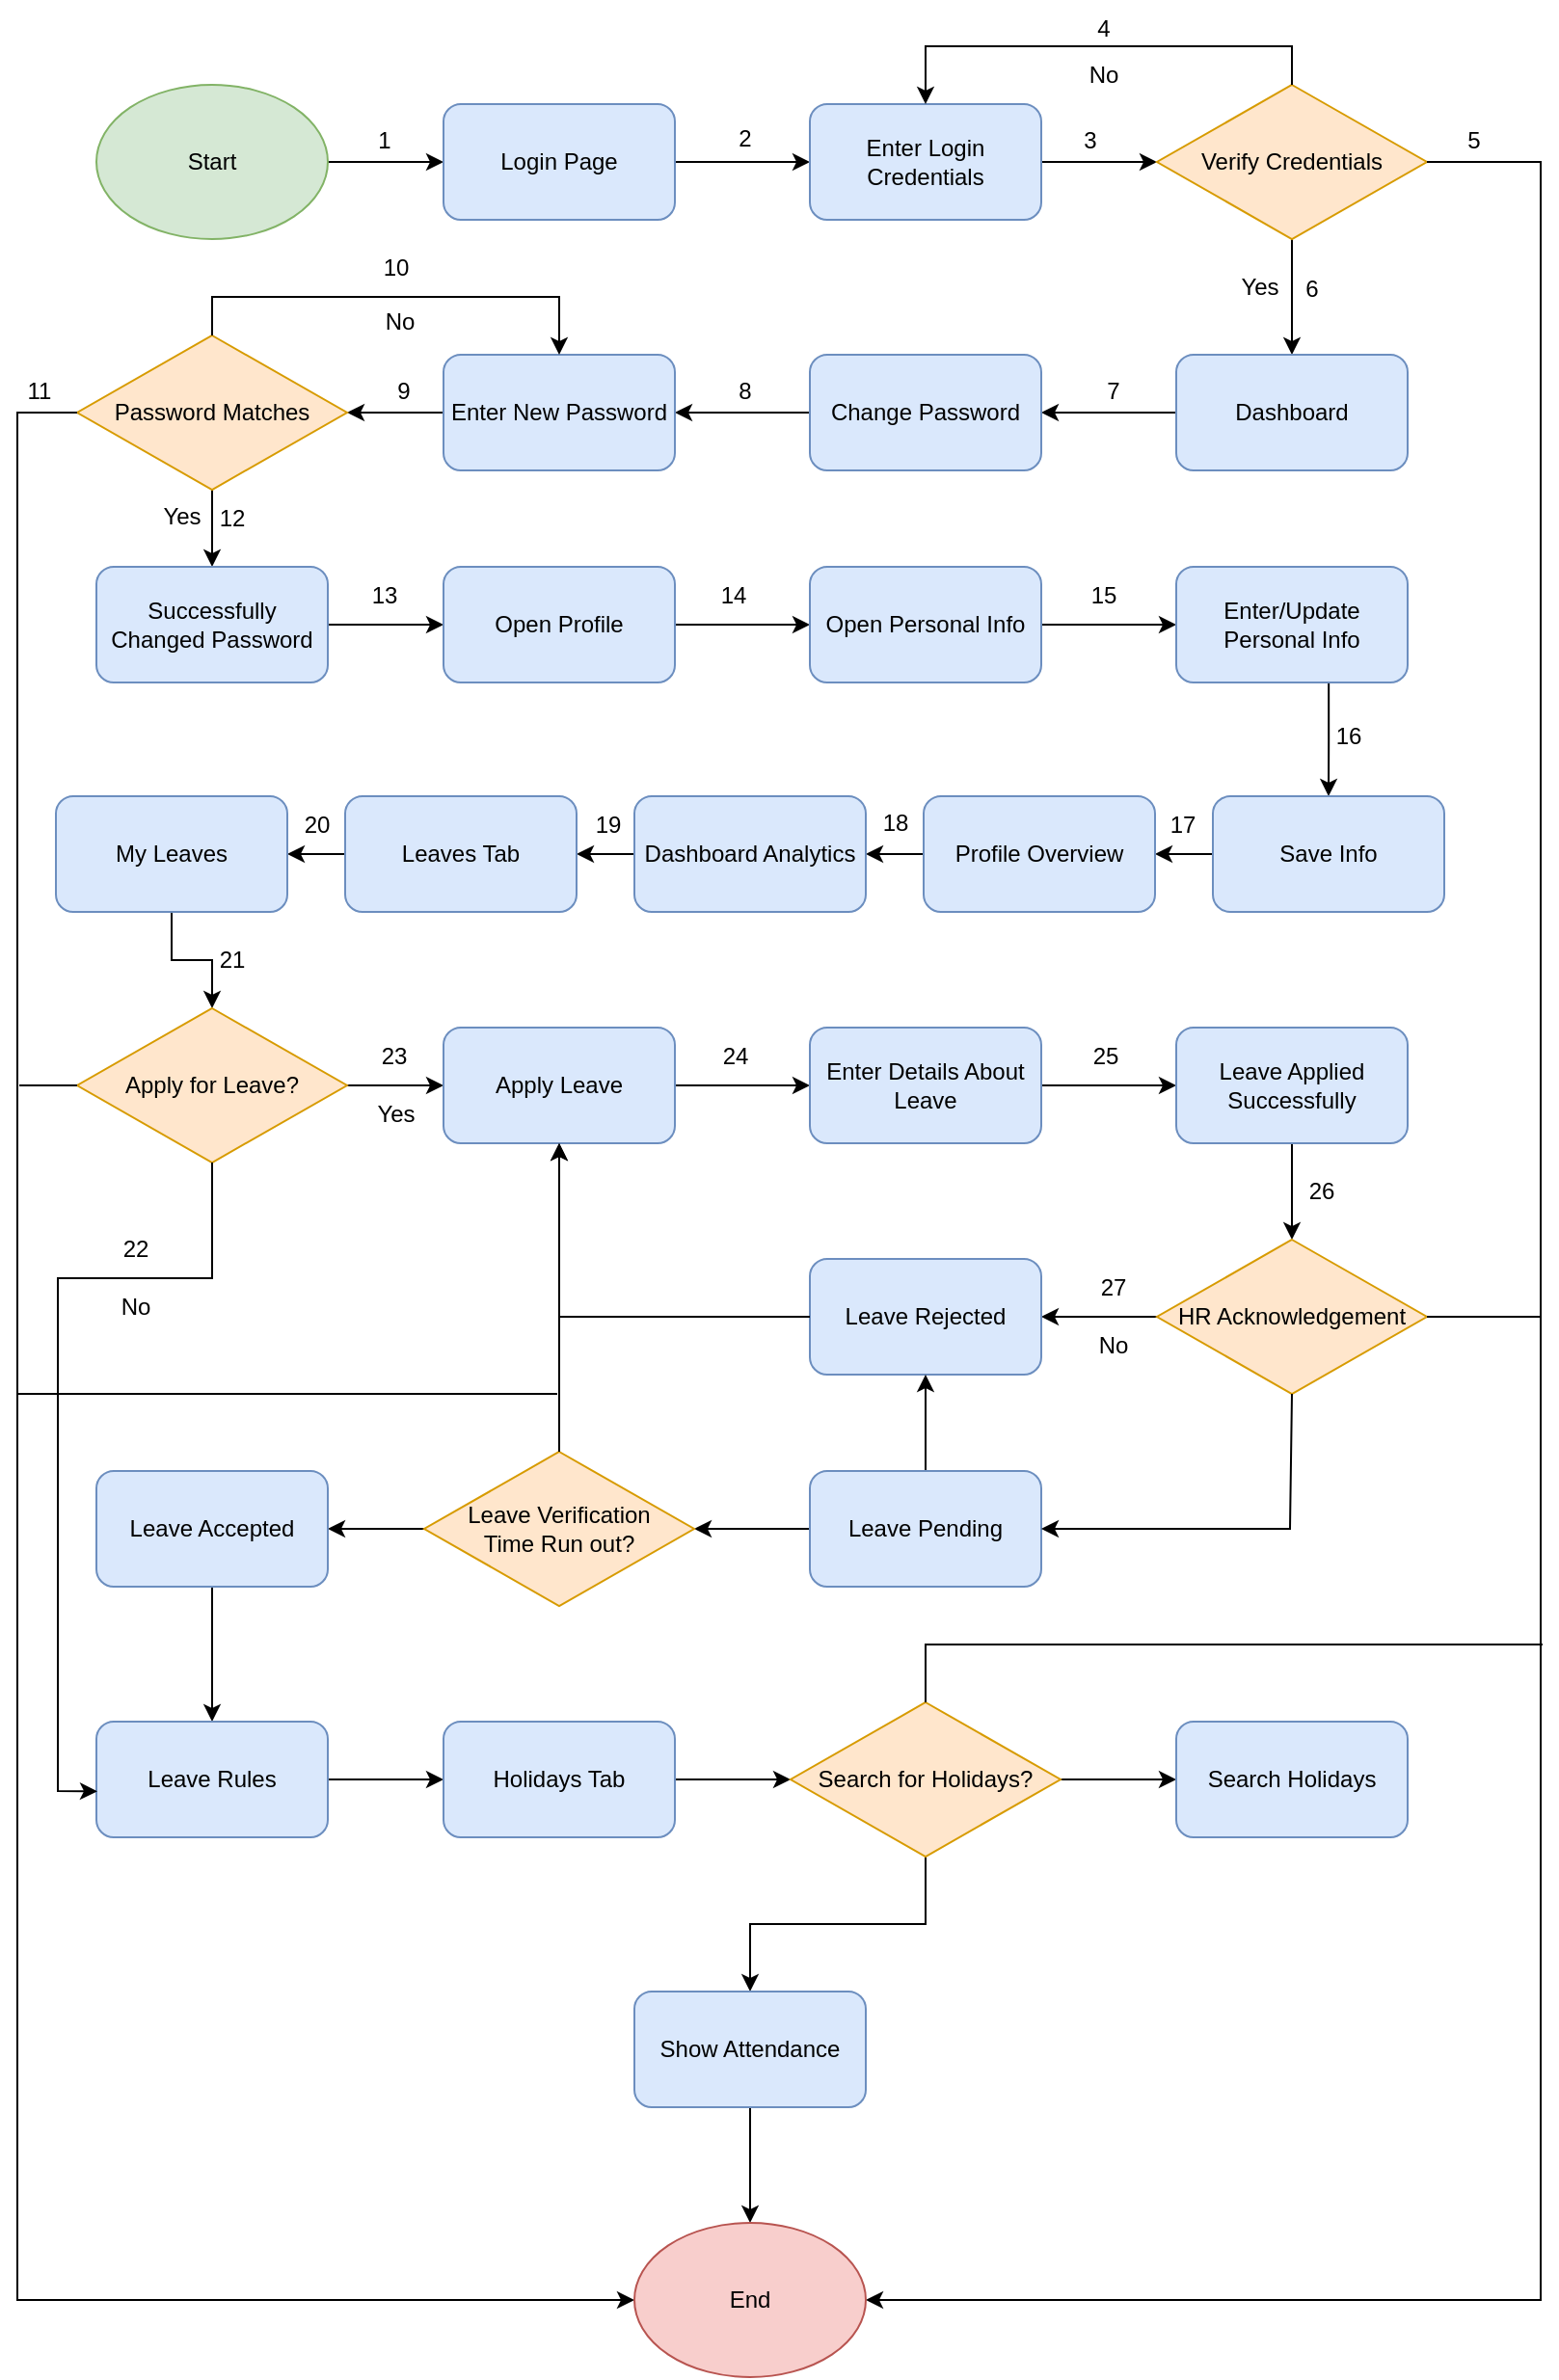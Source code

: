 <mxfile version="20.2.0" type="github">
  <diagram id="C5RBs43oDa-KdzZeNtuy" name="Page-1">
    <mxGraphModel dx="981" dy="542" grid="1" gridSize="10" guides="1" tooltips="1" connect="1" arrows="1" fold="1" page="1" pageScale="1" pageWidth="827" pageHeight="1169" math="0" shadow="0">
      <root>
        <mxCell id="WIyWlLk6GJQsqaUBKTNV-0" />
        <mxCell id="WIyWlLk6GJQsqaUBKTNV-1" parent="WIyWlLk6GJQsqaUBKTNV-0" />
        <mxCell id="Q5633aPb97GIbdR3z-Nm-2" value="" style="edgeStyle=orthogonalEdgeStyle;rounded=0;orthogonalLoop=1;jettySize=auto;html=1;" edge="1" parent="WIyWlLk6GJQsqaUBKTNV-1" source="Q5633aPb97GIbdR3z-Nm-0" target="Q5633aPb97GIbdR3z-Nm-1">
          <mxGeometry relative="1" as="geometry" />
        </mxCell>
        <mxCell id="Q5633aPb97GIbdR3z-Nm-0" value="Start" style="ellipse;whiteSpace=wrap;html=1;fillColor=#d5e8d4;strokeColor=#82b366;" vertex="1" parent="WIyWlLk6GJQsqaUBKTNV-1">
          <mxGeometry x="60" y="51" width="120" height="80" as="geometry" />
        </mxCell>
        <mxCell id="Q5633aPb97GIbdR3z-Nm-4" value="" style="edgeStyle=orthogonalEdgeStyle;rounded=0;orthogonalLoop=1;jettySize=auto;html=1;" edge="1" parent="WIyWlLk6GJQsqaUBKTNV-1" source="Q5633aPb97GIbdR3z-Nm-1" target="Q5633aPb97GIbdR3z-Nm-3">
          <mxGeometry relative="1" as="geometry" />
        </mxCell>
        <mxCell id="Q5633aPb97GIbdR3z-Nm-1" value="Login Page" style="rounded=1;whiteSpace=wrap;html=1;fillColor=#dae8fc;strokeColor=#6c8ebf;" vertex="1" parent="WIyWlLk6GJQsqaUBKTNV-1">
          <mxGeometry x="240" y="61" width="120" height="60" as="geometry" />
        </mxCell>
        <mxCell id="Q5633aPb97GIbdR3z-Nm-6" value="" style="edgeStyle=orthogonalEdgeStyle;rounded=0;orthogonalLoop=1;jettySize=auto;html=1;" edge="1" parent="WIyWlLk6GJQsqaUBKTNV-1" source="Q5633aPb97GIbdR3z-Nm-3">
          <mxGeometry relative="1" as="geometry">
            <mxPoint x="610" y="91" as="targetPoint" />
          </mxGeometry>
        </mxCell>
        <mxCell id="Q5633aPb97GIbdR3z-Nm-3" value="Enter Login Credentials" style="rounded=1;whiteSpace=wrap;html=1;fillColor=#dae8fc;strokeColor=#6c8ebf;" vertex="1" parent="WIyWlLk6GJQsqaUBKTNV-1">
          <mxGeometry x="430" y="61" width="120" height="60" as="geometry" />
        </mxCell>
        <mxCell id="Q5633aPb97GIbdR3z-Nm-10" value="" style="edgeStyle=orthogonalEdgeStyle;rounded=0;orthogonalLoop=1;jettySize=auto;html=1;" edge="1" parent="WIyWlLk6GJQsqaUBKTNV-1" source="Q5633aPb97GIbdR3z-Nm-7" target="Q5633aPb97GIbdR3z-Nm-9">
          <mxGeometry relative="1" as="geometry" />
        </mxCell>
        <mxCell id="Q5633aPb97GIbdR3z-Nm-7" value="Verify Credentials" style="rhombus;whiteSpace=wrap;html=1;fillColor=#ffe6cc;strokeColor=#d79b00;" vertex="1" parent="WIyWlLk6GJQsqaUBKTNV-1">
          <mxGeometry x="610" y="51" width="140" height="80" as="geometry" />
        </mxCell>
        <mxCell id="Q5633aPb97GIbdR3z-Nm-8" value="" style="endArrow=classic;html=1;rounded=0;exitX=0.5;exitY=0;exitDx=0;exitDy=0;entryX=0.5;entryY=0;entryDx=0;entryDy=0;" edge="1" parent="WIyWlLk6GJQsqaUBKTNV-1" source="Q5633aPb97GIbdR3z-Nm-7" target="Q5633aPb97GIbdR3z-Nm-3">
          <mxGeometry width="50" height="50" relative="1" as="geometry">
            <mxPoint x="490" y="61" as="sourcePoint" />
            <mxPoint x="540" y="11" as="targetPoint" />
            <Array as="points">
              <mxPoint x="680" y="31" />
              <mxPoint x="490" y="31" />
            </Array>
          </mxGeometry>
        </mxCell>
        <mxCell id="Q5633aPb97GIbdR3z-Nm-12" value="" style="edgeStyle=orthogonalEdgeStyle;rounded=0;orthogonalLoop=1;jettySize=auto;html=1;" edge="1" parent="WIyWlLk6GJQsqaUBKTNV-1" source="Q5633aPb97GIbdR3z-Nm-9" target="Q5633aPb97GIbdR3z-Nm-11">
          <mxGeometry relative="1" as="geometry" />
        </mxCell>
        <mxCell id="Q5633aPb97GIbdR3z-Nm-9" value="Dashboard" style="rounded=1;whiteSpace=wrap;html=1;fillColor=#dae8fc;strokeColor=#6c8ebf;" vertex="1" parent="WIyWlLk6GJQsqaUBKTNV-1">
          <mxGeometry x="620" y="191" width="120" height="60" as="geometry" />
        </mxCell>
        <mxCell id="Q5633aPb97GIbdR3z-Nm-15" value="" style="edgeStyle=orthogonalEdgeStyle;rounded=0;orthogonalLoop=1;jettySize=auto;html=1;" edge="1" parent="WIyWlLk6GJQsqaUBKTNV-1" source="Q5633aPb97GIbdR3z-Nm-11" target="Q5633aPb97GIbdR3z-Nm-14">
          <mxGeometry relative="1" as="geometry" />
        </mxCell>
        <mxCell id="Q5633aPb97GIbdR3z-Nm-11" value="Change Password" style="rounded=1;whiteSpace=wrap;html=1;fillColor=#dae8fc;strokeColor=#6c8ebf;" vertex="1" parent="WIyWlLk6GJQsqaUBKTNV-1">
          <mxGeometry x="430" y="191" width="120" height="60" as="geometry" />
        </mxCell>
        <mxCell id="Q5633aPb97GIbdR3z-Nm-17" value="" style="edgeStyle=orthogonalEdgeStyle;rounded=0;orthogonalLoop=1;jettySize=auto;html=1;" edge="1" parent="WIyWlLk6GJQsqaUBKTNV-1" source="Q5633aPb97GIbdR3z-Nm-14" target="Q5633aPb97GIbdR3z-Nm-16">
          <mxGeometry relative="1" as="geometry" />
        </mxCell>
        <mxCell id="Q5633aPb97GIbdR3z-Nm-14" value="Enter New Password" style="rounded=1;whiteSpace=wrap;html=1;fillColor=#dae8fc;strokeColor=#6c8ebf;" vertex="1" parent="WIyWlLk6GJQsqaUBKTNV-1">
          <mxGeometry x="240" y="191" width="120" height="60" as="geometry" />
        </mxCell>
        <mxCell id="Q5633aPb97GIbdR3z-Nm-20" value="" style="edgeStyle=orthogonalEdgeStyle;rounded=0;orthogonalLoop=1;jettySize=auto;html=1;" edge="1" parent="WIyWlLk6GJQsqaUBKTNV-1" source="Q5633aPb97GIbdR3z-Nm-16" target="Q5633aPb97GIbdR3z-Nm-19">
          <mxGeometry relative="1" as="geometry" />
        </mxCell>
        <mxCell id="Q5633aPb97GIbdR3z-Nm-16" value="Password Matches" style="rhombus;whiteSpace=wrap;html=1;fillColor=#ffe6cc;strokeColor=#d79b00;" vertex="1" parent="WIyWlLk6GJQsqaUBKTNV-1">
          <mxGeometry x="50" y="181" width="140" height="80" as="geometry" />
        </mxCell>
        <mxCell id="Q5633aPb97GIbdR3z-Nm-18" value="" style="endArrow=classic;html=1;rounded=0;exitX=0.5;exitY=0;exitDx=0;exitDy=0;entryX=0.5;entryY=0;entryDx=0;entryDy=0;" edge="1" parent="WIyWlLk6GJQsqaUBKTNV-1" source="Q5633aPb97GIbdR3z-Nm-16" target="Q5633aPb97GIbdR3z-Nm-14">
          <mxGeometry width="50" height="50" relative="1" as="geometry">
            <mxPoint x="690" y="61" as="sourcePoint" />
            <mxPoint x="490" y="71" as="targetPoint" />
            <Array as="points">
              <mxPoint x="120" y="161" />
              <mxPoint x="300" y="161" />
            </Array>
          </mxGeometry>
        </mxCell>
        <mxCell id="Q5633aPb97GIbdR3z-Nm-22" value="" style="edgeStyle=orthogonalEdgeStyle;rounded=0;orthogonalLoop=1;jettySize=auto;html=1;" edge="1" parent="WIyWlLk6GJQsqaUBKTNV-1" source="Q5633aPb97GIbdR3z-Nm-19" target="Q5633aPb97GIbdR3z-Nm-21">
          <mxGeometry relative="1" as="geometry" />
        </mxCell>
        <mxCell id="Q5633aPb97GIbdR3z-Nm-19" value="Successfully Changed Password" style="rounded=1;whiteSpace=wrap;html=1;fillColor=#dae8fc;strokeColor=#6c8ebf;" vertex="1" parent="WIyWlLk6GJQsqaUBKTNV-1">
          <mxGeometry x="60" y="301" width="120" height="60" as="geometry" />
        </mxCell>
        <mxCell id="Q5633aPb97GIbdR3z-Nm-24" value="" style="edgeStyle=orthogonalEdgeStyle;rounded=0;orthogonalLoop=1;jettySize=auto;html=1;" edge="1" parent="WIyWlLk6GJQsqaUBKTNV-1" source="Q5633aPb97GIbdR3z-Nm-21" target="Q5633aPb97GIbdR3z-Nm-23">
          <mxGeometry relative="1" as="geometry" />
        </mxCell>
        <mxCell id="Q5633aPb97GIbdR3z-Nm-21" value="Open Profile" style="rounded=1;whiteSpace=wrap;html=1;fillColor=#dae8fc;strokeColor=#6c8ebf;" vertex="1" parent="WIyWlLk6GJQsqaUBKTNV-1">
          <mxGeometry x="240" y="301" width="120" height="60" as="geometry" />
        </mxCell>
        <mxCell id="Q5633aPb97GIbdR3z-Nm-26" value="" style="edgeStyle=orthogonalEdgeStyle;rounded=0;orthogonalLoop=1;jettySize=auto;html=1;" edge="1" parent="WIyWlLk6GJQsqaUBKTNV-1" source="Q5633aPb97GIbdR3z-Nm-23" target="Q5633aPb97GIbdR3z-Nm-25">
          <mxGeometry relative="1" as="geometry" />
        </mxCell>
        <mxCell id="Q5633aPb97GIbdR3z-Nm-23" value="Open Personal Info" style="rounded=1;whiteSpace=wrap;html=1;fillColor=#dae8fc;strokeColor=#6c8ebf;" vertex="1" parent="WIyWlLk6GJQsqaUBKTNV-1">
          <mxGeometry x="430" y="301" width="120" height="60" as="geometry" />
        </mxCell>
        <mxCell id="Q5633aPb97GIbdR3z-Nm-28" value="" style="edgeStyle=orthogonalEdgeStyle;rounded=0;orthogonalLoop=1;jettySize=auto;html=1;exitX=0.659;exitY=0.996;exitDx=0;exitDy=0;exitPerimeter=0;" edge="1" parent="WIyWlLk6GJQsqaUBKTNV-1" source="Q5633aPb97GIbdR3z-Nm-25" target="Q5633aPb97GIbdR3z-Nm-27">
          <mxGeometry relative="1" as="geometry" />
        </mxCell>
        <mxCell id="Q5633aPb97GIbdR3z-Nm-25" value="Enter/Update Personal Info" style="rounded=1;whiteSpace=wrap;html=1;fillColor=#dae8fc;strokeColor=#6c8ebf;" vertex="1" parent="WIyWlLk6GJQsqaUBKTNV-1">
          <mxGeometry x="620" y="301" width="120" height="60" as="geometry" />
        </mxCell>
        <mxCell id="Q5633aPb97GIbdR3z-Nm-30" value="" style="edgeStyle=orthogonalEdgeStyle;rounded=0;orthogonalLoop=1;jettySize=auto;html=1;" edge="1" parent="WIyWlLk6GJQsqaUBKTNV-1" source="Q5633aPb97GIbdR3z-Nm-27" target="Q5633aPb97GIbdR3z-Nm-29">
          <mxGeometry relative="1" as="geometry" />
        </mxCell>
        <mxCell id="Q5633aPb97GIbdR3z-Nm-27" value="Save Info" style="rounded=1;whiteSpace=wrap;html=1;fillColor=#dae8fc;strokeColor=#6c8ebf;" vertex="1" parent="WIyWlLk6GJQsqaUBKTNV-1">
          <mxGeometry x="639" y="420" width="120" height="60" as="geometry" />
        </mxCell>
        <mxCell id="Q5633aPb97GIbdR3z-Nm-32" value="" style="edgeStyle=orthogonalEdgeStyle;rounded=0;orthogonalLoop=1;jettySize=auto;html=1;" edge="1" parent="WIyWlLk6GJQsqaUBKTNV-1" source="Q5633aPb97GIbdR3z-Nm-29" target="Q5633aPb97GIbdR3z-Nm-31">
          <mxGeometry relative="1" as="geometry" />
        </mxCell>
        <mxCell id="Q5633aPb97GIbdR3z-Nm-29" value="Profile Overview" style="rounded=1;whiteSpace=wrap;html=1;fillColor=#dae8fc;strokeColor=#6c8ebf;" vertex="1" parent="WIyWlLk6GJQsqaUBKTNV-1">
          <mxGeometry x="489" y="420" width="120" height="60" as="geometry" />
        </mxCell>
        <mxCell id="Q5633aPb97GIbdR3z-Nm-35" value="" style="edgeStyle=orthogonalEdgeStyle;rounded=0;orthogonalLoop=1;jettySize=auto;html=1;" edge="1" parent="WIyWlLk6GJQsqaUBKTNV-1" source="Q5633aPb97GIbdR3z-Nm-31" target="Q5633aPb97GIbdR3z-Nm-34">
          <mxGeometry relative="1" as="geometry" />
        </mxCell>
        <mxCell id="Q5633aPb97GIbdR3z-Nm-31" value="Dashboard Analytics" style="rounded=1;whiteSpace=wrap;html=1;fillColor=#dae8fc;strokeColor=#6c8ebf;" vertex="1" parent="WIyWlLk6GJQsqaUBKTNV-1">
          <mxGeometry x="339" y="420" width="120" height="60" as="geometry" />
        </mxCell>
        <mxCell id="Q5633aPb97GIbdR3z-Nm-37" value="" style="edgeStyle=orthogonalEdgeStyle;rounded=0;orthogonalLoop=1;jettySize=auto;html=1;" edge="1" parent="WIyWlLk6GJQsqaUBKTNV-1" source="Q5633aPb97GIbdR3z-Nm-34" target="Q5633aPb97GIbdR3z-Nm-36">
          <mxGeometry relative="1" as="geometry" />
        </mxCell>
        <mxCell id="Q5633aPb97GIbdR3z-Nm-34" value="Leaves Tab" style="rounded=1;whiteSpace=wrap;html=1;fillColor=#dae8fc;strokeColor=#6c8ebf;" vertex="1" parent="WIyWlLk6GJQsqaUBKTNV-1">
          <mxGeometry x="189" y="420" width="120" height="60" as="geometry" />
        </mxCell>
        <mxCell id="Q5633aPb97GIbdR3z-Nm-39" value="" style="edgeStyle=orthogonalEdgeStyle;rounded=0;orthogonalLoop=1;jettySize=auto;html=1;exitX=0.5;exitY=1;exitDx=0;exitDy=0;" edge="1" parent="WIyWlLk6GJQsqaUBKTNV-1" source="Q5633aPb97GIbdR3z-Nm-36" target="Q5633aPb97GIbdR3z-Nm-38">
          <mxGeometry relative="1" as="geometry" />
        </mxCell>
        <mxCell id="Q5633aPb97GIbdR3z-Nm-36" value="My Leaves" style="rounded=1;whiteSpace=wrap;html=1;fillColor=#dae8fc;strokeColor=#6c8ebf;" vertex="1" parent="WIyWlLk6GJQsqaUBKTNV-1">
          <mxGeometry x="39" y="420" width="120" height="60" as="geometry" />
        </mxCell>
        <mxCell id="Q5633aPb97GIbdR3z-Nm-41" value="" style="edgeStyle=orthogonalEdgeStyle;rounded=0;orthogonalLoop=1;jettySize=auto;html=1;" edge="1" parent="WIyWlLk6GJQsqaUBKTNV-1" source="Q5633aPb97GIbdR3z-Nm-38" target="Q5633aPb97GIbdR3z-Nm-40">
          <mxGeometry relative="1" as="geometry" />
        </mxCell>
        <mxCell id="Q5633aPb97GIbdR3z-Nm-38" value="Apply for Leave?" style="rhombus;whiteSpace=wrap;html=1;fillColor=#ffe6cc;strokeColor=#d79b00;" vertex="1" parent="WIyWlLk6GJQsqaUBKTNV-1">
          <mxGeometry x="50" y="530" width="140" height="80" as="geometry" />
        </mxCell>
        <mxCell id="Q5633aPb97GIbdR3z-Nm-43" value="" style="edgeStyle=orthogonalEdgeStyle;rounded=0;orthogonalLoop=1;jettySize=auto;html=1;" edge="1" parent="WIyWlLk6GJQsqaUBKTNV-1" source="Q5633aPb97GIbdR3z-Nm-40" target="Q5633aPb97GIbdR3z-Nm-42">
          <mxGeometry relative="1" as="geometry" />
        </mxCell>
        <mxCell id="Q5633aPb97GIbdR3z-Nm-40" value="Apply Leave" style="rounded=1;whiteSpace=wrap;html=1;fillColor=#dae8fc;strokeColor=#6c8ebf;" vertex="1" parent="WIyWlLk6GJQsqaUBKTNV-1">
          <mxGeometry x="240" y="540" width="120" height="60" as="geometry" />
        </mxCell>
        <mxCell id="Q5633aPb97GIbdR3z-Nm-45" value="" style="edgeStyle=orthogonalEdgeStyle;rounded=0;orthogonalLoop=1;jettySize=auto;html=1;" edge="1" parent="WIyWlLk6GJQsqaUBKTNV-1" source="Q5633aPb97GIbdR3z-Nm-42" target="Q5633aPb97GIbdR3z-Nm-44">
          <mxGeometry relative="1" as="geometry" />
        </mxCell>
        <mxCell id="Q5633aPb97GIbdR3z-Nm-42" value="Enter Details About Leave" style="rounded=1;whiteSpace=wrap;html=1;fillColor=#dae8fc;strokeColor=#6c8ebf;" vertex="1" parent="WIyWlLk6GJQsqaUBKTNV-1">
          <mxGeometry x="430" y="540" width="120" height="60" as="geometry" />
        </mxCell>
        <mxCell id="Q5633aPb97GIbdR3z-Nm-47" value="" style="edgeStyle=orthogonalEdgeStyle;rounded=0;orthogonalLoop=1;jettySize=auto;html=1;" edge="1" parent="WIyWlLk6GJQsqaUBKTNV-1" source="Q5633aPb97GIbdR3z-Nm-44" target="Q5633aPb97GIbdR3z-Nm-46">
          <mxGeometry relative="1" as="geometry" />
        </mxCell>
        <mxCell id="Q5633aPb97GIbdR3z-Nm-44" value="Leave Applied Successfully" style="rounded=1;whiteSpace=wrap;html=1;fillColor=#dae8fc;strokeColor=#6c8ebf;" vertex="1" parent="WIyWlLk6GJQsqaUBKTNV-1">
          <mxGeometry x="620" y="540" width="120" height="60" as="geometry" />
        </mxCell>
        <mxCell id="Q5633aPb97GIbdR3z-Nm-49" value="" style="edgeStyle=orthogonalEdgeStyle;rounded=0;orthogonalLoop=1;jettySize=auto;html=1;" edge="1" parent="WIyWlLk6GJQsqaUBKTNV-1" source="Q5633aPb97GIbdR3z-Nm-46" target="Q5633aPb97GIbdR3z-Nm-48">
          <mxGeometry relative="1" as="geometry" />
        </mxCell>
        <mxCell id="Q5633aPb97GIbdR3z-Nm-46" value="HR Acknowledgement" style="rhombus;whiteSpace=wrap;html=1;fillColor=#ffe6cc;strokeColor=#d79b00;" vertex="1" parent="WIyWlLk6GJQsqaUBKTNV-1">
          <mxGeometry x="610" y="650" width="140" height="80" as="geometry" />
        </mxCell>
        <mxCell id="Q5633aPb97GIbdR3z-Nm-48" value="Leave Rejected" style="rounded=1;whiteSpace=wrap;html=1;fillColor=#dae8fc;strokeColor=#6c8ebf;" vertex="1" parent="WIyWlLk6GJQsqaUBKTNV-1">
          <mxGeometry x="430" y="660" width="120" height="60" as="geometry" />
        </mxCell>
        <mxCell id="Q5633aPb97GIbdR3z-Nm-55" value="" style="edgeStyle=orthogonalEdgeStyle;rounded=0;orthogonalLoop=1;jettySize=auto;html=1;" edge="1" parent="WIyWlLk6GJQsqaUBKTNV-1" source="Q5633aPb97GIbdR3z-Nm-51" target="Q5633aPb97GIbdR3z-Nm-48">
          <mxGeometry relative="1" as="geometry" />
        </mxCell>
        <mxCell id="Q5633aPb97GIbdR3z-Nm-58" value="" style="edgeStyle=orthogonalEdgeStyle;rounded=0;orthogonalLoop=1;jettySize=auto;html=1;" edge="1" parent="WIyWlLk6GJQsqaUBKTNV-1" source="Q5633aPb97GIbdR3z-Nm-51" target="Q5633aPb97GIbdR3z-Nm-56">
          <mxGeometry relative="1" as="geometry" />
        </mxCell>
        <mxCell id="Q5633aPb97GIbdR3z-Nm-51" value="Leave Pending" style="rounded=1;whiteSpace=wrap;html=1;fillColor=#dae8fc;strokeColor=#6c8ebf;" vertex="1" parent="WIyWlLk6GJQsqaUBKTNV-1">
          <mxGeometry x="430" y="770" width="120" height="60" as="geometry" />
        </mxCell>
        <mxCell id="Q5633aPb97GIbdR3z-Nm-52" value="" style="endArrow=classic;html=1;rounded=0;entryX=1;entryY=0.5;entryDx=0;entryDy=0;exitX=0.5;exitY=1;exitDx=0;exitDy=0;" edge="1" parent="WIyWlLk6GJQsqaUBKTNV-1" source="Q5633aPb97GIbdR3z-Nm-46" target="Q5633aPb97GIbdR3z-Nm-51">
          <mxGeometry width="50" height="50" relative="1" as="geometry">
            <mxPoint x="689" y="800" as="sourcePoint" />
            <mxPoint x="439" y="570" as="targetPoint" />
            <Array as="points">
              <mxPoint x="679" y="800" />
            </Array>
          </mxGeometry>
        </mxCell>
        <mxCell id="Q5633aPb97GIbdR3z-Nm-54" value="" style="endArrow=classic;html=1;rounded=0;entryX=0.5;entryY=1;entryDx=0;entryDy=0;exitX=0;exitY=0.5;exitDx=0;exitDy=0;" edge="1" parent="WIyWlLk6GJQsqaUBKTNV-1" source="Q5633aPb97GIbdR3z-Nm-48" target="Q5633aPb97GIbdR3z-Nm-40">
          <mxGeometry width="50" height="50" relative="1" as="geometry">
            <mxPoint x="349" y="690" as="sourcePoint" />
            <mxPoint x="399" y="640" as="targetPoint" />
            <Array as="points">
              <mxPoint x="300" y="690" />
            </Array>
          </mxGeometry>
        </mxCell>
        <mxCell id="Q5633aPb97GIbdR3z-Nm-60" value="" style="edgeStyle=orthogonalEdgeStyle;rounded=0;orthogonalLoop=1;jettySize=auto;html=1;" edge="1" parent="WIyWlLk6GJQsqaUBKTNV-1" source="Q5633aPb97GIbdR3z-Nm-56" target="Q5633aPb97GIbdR3z-Nm-59">
          <mxGeometry relative="1" as="geometry" />
        </mxCell>
        <mxCell id="Q5633aPb97GIbdR3z-Nm-56" value="Leave Verification&lt;br&gt;Time Run out?" style="rhombus;whiteSpace=wrap;html=1;fillColor=#ffe6cc;strokeColor=#d79b00;" vertex="1" parent="WIyWlLk6GJQsqaUBKTNV-1">
          <mxGeometry x="230" y="760" width="140" height="80" as="geometry" />
        </mxCell>
        <mxCell id="Q5633aPb97GIbdR3z-Nm-57" value="" style="endArrow=classic;html=1;rounded=0;entryX=0.5;entryY=1;entryDx=0;entryDy=0;exitX=0.5;exitY=0;exitDx=0;exitDy=0;" edge="1" parent="WIyWlLk6GJQsqaUBKTNV-1" source="Q5633aPb97GIbdR3z-Nm-56" target="Q5633aPb97GIbdR3z-Nm-40">
          <mxGeometry width="50" height="50" relative="1" as="geometry">
            <mxPoint x="349" y="690" as="sourcePoint" />
            <mxPoint x="399" y="640" as="targetPoint" />
          </mxGeometry>
        </mxCell>
        <mxCell id="Q5633aPb97GIbdR3z-Nm-62" value="" style="edgeStyle=orthogonalEdgeStyle;rounded=0;orthogonalLoop=1;jettySize=auto;html=1;" edge="1" parent="WIyWlLk6GJQsqaUBKTNV-1" source="Q5633aPb97GIbdR3z-Nm-59" target="Q5633aPb97GIbdR3z-Nm-61">
          <mxGeometry relative="1" as="geometry" />
        </mxCell>
        <mxCell id="Q5633aPb97GIbdR3z-Nm-59" value="Leave Accepted" style="rounded=1;whiteSpace=wrap;html=1;fillColor=#dae8fc;strokeColor=#6c8ebf;" vertex="1" parent="WIyWlLk6GJQsqaUBKTNV-1">
          <mxGeometry x="60" y="770" width="120" height="60" as="geometry" />
        </mxCell>
        <mxCell id="Q5633aPb97GIbdR3z-Nm-67" value="" style="edgeStyle=orthogonalEdgeStyle;rounded=0;orthogonalLoop=1;jettySize=auto;html=1;" edge="1" parent="WIyWlLk6GJQsqaUBKTNV-1" source="Q5633aPb97GIbdR3z-Nm-61" target="Q5633aPb97GIbdR3z-Nm-66">
          <mxGeometry relative="1" as="geometry" />
        </mxCell>
        <mxCell id="Q5633aPb97GIbdR3z-Nm-61" value="Leave Rules" style="rounded=1;whiteSpace=wrap;html=1;fillColor=#dae8fc;strokeColor=#6c8ebf;" vertex="1" parent="WIyWlLk6GJQsqaUBKTNV-1">
          <mxGeometry x="60" y="900" width="120" height="60" as="geometry" />
        </mxCell>
        <mxCell id="Q5633aPb97GIbdR3z-Nm-64" value="1" style="text;html=1;align=center;verticalAlign=middle;resizable=0;points=[];autosize=1;strokeColor=none;fillColor=none;" vertex="1" parent="WIyWlLk6GJQsqaUBKTNV-1">
          <mxGeometry x="194" y="65" width="30" height="30" as="geometry" />
        </mxCell>
        <mxCell id="Q5633aPb97GIbdR3z-Nm-65" value="2" style="text;html=1;align=center;verticalAlign=middle;resizable=0;points=[];autosize=1;strokeColor=none;fillColor=none;" vertex="1" parent="WIyWlLk6GJQsqaUBKTNV-1">
          <mxGeometry x="381" y="64" width="30" height="30" as="geometry" />
        </mxCell>
        <mxCell id="Q5633aPb97GIbdR3z-Nm-70" value="" style="edgeStyle=orthogonalEdgeStyle;rounded=0;orthogonalLoop=1;jettySize=auto;html=1;" edge="1" parent="WIyWlLk6GJQsqaUBKTNV-1" source="Q5633aPb97GIbdR3z-Nm-66" target="Q5633aPb97GIbdR3z-Nm-69">
          <mxGeometry relative="1" as="geometry" />
        </mxCell>
        <mxCell id="Q5633aPb97GIbdR3z-Nm-66" value="Holidays Tab" style="rounded=1;whiteSpace=wrap;html=1;fillColor=#dae8fc;strokeColor=#6c8ebf;" vertex="1" parent="WIyWlLk6GJQsqaUBKTNV-1">
          <mxGeometry x="240" y="900" width="120" height="60" as="geometry" />
        </mxCell>
        <mxCell id="Q5633aPb97GIbdR3z-Nm-72" value="" style="edgeStyle=orthogonalEdgeStyle;rounded=0;orthogonalLoop=1;jettySize=auto;html=1;" edge="1" parent="WIyWlLk6GJQsqaUBKTNV-1" source="Q5633aPb97GIbdR3z-Nm-69" target="Q5633aPb97GIbdR3z-Nm-71">
          <mxGeometry relative="1" as="geometry" />
        </mxCell>
        <mxCell id="Q5633aPb97GIbdR3z-Nm-75" value="" style="edgeStyle=orthogonalEdgeStyle;rounded=0;orthogonalLoop=1;jettySize=auto;html=1;" edge="1" parent="WIyWlLk6GJQsqaUBKTNV-1" source="Q5633aPb97GIbdR3z-Nm-69" target="Q5633aPb97GIbdR3z-Nm-73">
          <mxGeometry relative="1" as="geometry" />
        </mxCell>
        <mxCell id="Q5633aPb97GIbdR3z-Nm-69" value="Search for Holidays?" style="rhombus;whiteSpace=wrap;html=1;fillColor=#ffe6cc;strokeColor=#d79b00;" vertex="1" parent="WIyWlLk6GJQsqaUBKTNV-1">
          <mxGeometry x="420" y="890" width="140" height="80" as="geometry" />
        </mxCell>
        <mxCell id="Q5633aPb97GIbdR3z-Nm-71" value="Search Holidays" style="rounded=1;whiteSpace=wrap;html=1;fillColor=#dae8fc;strokeColor=#6c8ebf;" vertex="1" parent="WIyWlLk6GJQsqaUBKTNV-1">
          <mxGeometry x="620" y="900" width="120" height="60" as="geometry" />
        </mxCell>
        <mxCell id="Q5633aPb97GIbdR3z-Nm-80" value="" style="edgeStyle=orthogonalEdgeStyle;rounded=0;orthogonalLoop=1;jettySize=auto;html=1;" edge="1" parent="WIyWlLk6GJQsqaUBKTNV-1" source="Q5633aPb97GIbdR3z-Nm-73" target="Q5633aPb97GIbdR3z-Nm-79">
          <mxGeometry relative="1" as="geometry" />
        </mxCell>
        <mxCell id="Q5633aPb97GIbdR3z-Nm-73" value="Show Attendance" style="rounded=1;whiteSpace=wrap;html=1;fillColor=#dae8fc;strokeColor=#6c8ebf;" vertex="1" parent="WIyWlLk6GJQsqaUBKTNV-1">
          <mxGeometry x="339" y="1040" width="120" height="60" as="geometry" />
        </mxCell>
        <mxCell id="Q5633aPb97GIbdR3z-Nm-77" value="" style="endArrow=classic;html=1;rounded=0;exitX=0;exitY=0.5;exitDx=0;exitDy=0;entryX=0;entryY=0.5;entryDx=0;entryDy=0;" edge="1" parent="WIyWlLk6GJQsqaUBKTNV-1" source="Q5633aPb97GIbdR3z-Nm-16" target="Q5633aPb97GIbdR3z-Nm-79">
          <mxGeometry width="50" height="50" relative="1" as="geometry">
            <mxPoint x="339" y="360" as="sourcePoint" />
            <mxPoint x="339" y="1190" as="targetPoint" />
            <Array as="points">
              <mxPoint x="19" y="221" />
              <mxPoint x="19" y="1200" />
            </Array>
          </mxGeometry>
        </mxCell>
        <mxCell id="Q5633aPb97GIbdR3z-Nm-78" value="" style="endArrow=classic;html=1;rounded=0;entryX=1;entryY=0.5;entryDx=0;entryDy=0;exitX=1;exitY=0.5;exitDx=0;exitDy=0;" edge="1" parent="WIyWlLk6GJQsqaUBKTNV-1" source="Q5633aPb97GIbdR3z-Nm-46" target="Q5633aPb97GIbdR3z-Nm-79">
          <mxGeometry width="50" height="50" relative="1" as="geometry">
            <mxPoint x="359" y="890" as="sourcePoint" />
            <mxPoint x="459" y="1190" as="targetPoint" />
            <Array as="points">
              <mxPoint x="809" y="690" />
              <mxPoint x="809" y="1200" />
            </Array>
          </mxGeometry>
        </mxCell>
        <mxCell id="Q5633aPb97GIbdR3z-Nm-79" value="End" style="ellipse;whiteSpace=wrap;html=1;fillColor=#f8cecc;strokeColor=#b85450;" vertex="1" parent="WIyWlLk6GJQsqaUBKTNV-1">
          <mxGeometry x="339" y="1160" width="120" height="80" as="geometry" />
        </mxCell>
        <mxCell id="Q5633aPb97GIbdR3z-Nm-81" value="" style="endArrow=none;html=1;rounded=0;" edge="1" parent="WIyWlLk6GJQsqaUBKTNV-1">
          <mxGeometry width="50" height="50" relative="1" as="geometry">
            <mxPoint x="19" y="730" as="sourcePoint" />
            <mxPoint x="299" y="730" as="targetPoint" />
          </mxGeometry>
        </mxCell>
        <mxCell id="Q5633aPb97GIbdR3z-Nm-82" value="" style="endArrow=none;html=1;rounded=0;entryX=1;entryY=0.5;entryDx=0;entryDy=0;" edge="1" parent="WIyWlLk6GJQsqaUBKTNV-1" target="Q5633aPb97GIbdR3z-Nm-7">
          <mxGeometry width="50" height="50" relative="1" as="geometry">
            <mxPoint x="809" y="690" as="sourcePoint" />
            <mxPoint x="589" y="360" as="targetPoint" />
            <Array as="points">
              <mxPoint x="809" y="91" />
            </Array>
          </mxGeometry>
        </mxCell>
        <mxCell id="Q5633aPb97GIbdR3z-Nm-84" value="" style="endArrow=none;html=1;rounded=0;exitX=0.5;exitY=0;exitDx=0;exitDy=0;" edge="1" parent="WIyWlLk6GJQsqaUBKTNV-1" source="Q5633aPb97GIbdR3z-Nm-69">
          <mxGeometry width="50" height="50" relative="1" as="geometry">
            <mxPoint x="490" y="1010" as="sourcePoint" />
            <mxPoint x="810" y="860" as="targetPoint" />
            <Array as="points">
              <mxPoint x="490" y="860" />
            </Array>
          </mxGeometry>
        </mxCell>
        <mxCell id="Q5633aPb97GIbdR3z-Nm-85" value="3" style="text;html=1;align=center;verticalAlign=middle;resizable=0;points=[];autosize=1;strokeColor=none;fillColor=none;" vertex="1" parent="WIyWlLk6GJQsqaUBKTNV-1">
          <mxGeometry x="560" y="65" width="30" height="30" as="geometry" />
        </mxCell>
        <mxCell id="Q5633aPb97GIbdR3z-Nm-86" value="4" style="text;html=1;align=center;verticalAlign=middle;resizable=0;points=[];autosize=1;strokeColor=none;fillColor=none;" vertex="1" parent="WIyWlLk6GJQsqaUBKTNV-1">
          <mxGeometry x="567" y="7" width="30" height="30" as="geometry" />
        </mxCell>
        <mxCell id="Q5633aPb97GIbdR3z-Nm-88" value="No" style="text;html=1;align=center;verticalAlign=middle;resizable=0;points=[];autosize=1;strokeColor=none;fillColor=none;" vertex="1" parent="WIyWlLk6GJQsqaUBKTNV-1">
          <mxGeometry x="562" y="31" width="40" height="30" as="geometry" />
        </mxCell>
        <mxCell id="Q5633aPb97GIbdR3z-Nm-89" value="5" style="text;html=1;align=center;verticalAlign=middle;resizable=0;points=[];autosize=1;strokeColor=none;fillColor=none;" vertex="1" parent="WIyWlLk6GJQsqaUBKTNV-1">
          <mxGeometry x="759" y="65" width="30" height="30" as="geometry" />
        </mxCell>
        <mxCell id="Q5633aPb97GIbdR3z-Nm-90" value="6" style="text;html=1;align=center;verticalAlign=middle;resizable=0;points=[];autosize=1;strokeColor=none;fillColor=none;" vertex="1" parent="WIyWlLk6GJQsqaUBKTNV-1">
          <mxGeometry x="675" y="142" width="30" height="30" as="geometry" />
        </mxCell>
        <mxCell id="Q5633aPb97GIbdR3z-Nm-91" value="Yes" style="text;html=1;align=center;verticalAlign=middle;resizable=0;points=[];autosize=1;strokeColor=none;fillColor=none;" vertex="1" parent="WIyWlLk6GJQsqaUBKTNV-1">
          <mxGeometry x="643" y="141" width="40" height="30" as="geometry" />
        </mxCell>
        <mxCell id="Q5633aPb97GIbdR3z-Nm-92" value="7" style="text;html=1;align=center;verticalAlign=middle;resizable=0;points=[];autosize=1;strokeColor=none;fillColor=none;" vertex="1" parent="WIyWlLk6GJQsqaUBKTNV-1">
          <mxGeometry x="572" y="195" width="30" height="30" as="geometry" />
        </mxCell>
        <mxCell id="Q5633aPb97GIbdR3z-Nm-93" value="8" style="text;html=1;align=center;verticalAlign=middle;resizable=0;points=[];autosize=1;strokeColor=none;fillColor=none;" vertex="1" parent="WIyWlLk6GJQsqaUBKTNV-1">
          <mxGeometry x="381" y="195" width="30" height="30" as="geometry" />
        </mxCell>
        <mxCell id="Q5633aPb97GIbdR3z-Nm-94" value="9" style="text;html=1;align=center;verticalAlign=middle;resizable=0;points=[];autosize=1;strokeColor=none;fillColor=none;" vertex="1" parent="WIyWlLk6GJQsqaUBKTNV-1">
          <mxGeometry x="204" y="195" width="30" height="30" as="geometry" />
        </mxCell>
        <mxCell id="Q5633aPb97GIbdR3z-Nm-96" value="10" style="text;html=1;align=center;verticalAlign=middle;resizable=0;points=[];autosize=1;strokeColor=none;fillColor=none;" vertex="1" parent="WIyWlLk6GJQsqaUBKTNV-1">
          <mxGeometry x="195" y="131" width="40" height="30" as="geometry" />
        </mxCell>
        <mxCell id="Q5633aPb97GIbdR3z-Nm-97" value="No" style="text;html=1;align=center;verticalAlign=middle;resizable=0;points=[];autosize=1;strokeColor=none;fillColor=none;" vertex="1" parent="WIyWlLk6GJQsqaUBKTNV-1">
          <mxGeometry x="197" y="159" width="40" height="30" as="geometry" />
        </mxCell>
        <mxCell id="Q5633aPb97GIbdR3z-Nm-98" value="11" style="text;html=1;align=center;verticalAlign=middle;resizable=0;points=[];autosize=1;strokeColor=none;fillColor=none;" vertex="1" parent="WIyWlLk6GJQsqaUBKTNV-1">
          <mxGeometry x="10" y="195" width="40" height="30" as="geometry" />
        </mxCell>
        <mxCell id="Q5633aPb97GIbdR3z-Nm-99" value="12" style="text;html=1;align=center;verticalAlign=middle;resizable=0;points=[];autosize=1;strokeColor=none;fillColor=none;" vertex="1" parent="WIyWlLk6GJQsqaUBKTNV-1">
          <mxGeometry x="110" y="261" width="40" height="30" as="geometry" />
        </mxCell>
        <mxCell id="Q5633aPb97GIbdR3z-Nm-100" value="Yes" style="text;html=1;align=center;verticalAlign=middle;resizable=0;points=[];autosize=1;strokeColor=none;fillColor=none;" vertex="1" parent="WIyWlLk6GJQsqaUBKTNV-1">
          <mxGeometry x="84" y="260" width="40" height="30" as="geometry" />
        </mxCell>
        <mxCell id="Q5633aPb97GIbdR3z-Nm-101" value="13" style="text;html=1;align=center;verticalAlign=middle;resizable=0;points=[];autosize=1;strokeColor=none;fillColor=none;" vertex="1" parent="WIyWlLk6GJQsqaUBKTNV-1">
          <mxGeometry x="189" y="301" width="40" height="30" as="geometry" />
        </mxCell>
        <mxCell id="Q5633aPb97GIbdR3z-Nm-102" value="14" style="text;html=1;align=center;verticalAlign=middle;resizable=0;points=[];autosize=1;strokeColor=none;fillColor=none;" vertex="1" parent="WIyWlLk6GJQsqaUBKTNV-1">
          <mxGeometry x="370" y="301" width="40" height="30" as="geometry" />
        </mxCell>
        <mxCell id="Q5633aPb97GIbdR3z-Nm-103" value="15" style="text;html=1;align=center;verticalAlign=middle;resizable=0;points=[];autosize=1;strokeColor=none;fillColor=none;" vertex="1" parent="WIyWlLk6GJQsqaUBKTNV-1">
          <mxGeometry x="562" y="301" width="40" height="30" as="geometry" />
        </mxCell>
        <mxCell id="Q5633aPb97GIbdR3z-Nm-104" value="16" style="text;html=1;align=center;verticalAlign=middle;resizable=0;points=[];autosize=1;strokeColor=none;fillColor=none;" vertex="1" parent="WIyWlLk6GJQsqaUBKTNV-1">
          <mxGeometry x="689" y="374" width="40" height="30" as="geometry" />
        </mxCell>
        <mxCell id="Q5633aPb97GIbdR3z-Nm-107" value="17" style="text;html=1;align=center;verticalAlign=middle;resizable=0;points=[];autosize=1;strokeColor=none;fillColor=none;" vertex="1" parent="WIyWlLk6GJQsqaUBKTNV-1">
          <mxGeometry x="603" y="420" width="40" height="30" as="geometry" />
        </mxCell>
        <mxCell id="Q5633aPb97GIbdR3z-Nm-108" value="18" style="text;html=1;align=center;verticalAlign=middle;resizable=0;points=[];autosize=1;strokeColor=none;fillColor=none;" vertex="1" parent="WIyWlLk6GJQsqaUBKTNV-1">
          <mxGeometry x="454" y="419" width="40" height="30" as="geometry" />
        </mxCell>
        <mxCell id="Q5633aPb97GIbdR3z-Nm-109" value="19" style="text;html=1;align=center;verticalAlign=middle;resizable=0;points=[];autosize=1;strokeColor=none;fillColor=none;" vertex="1" parent="WIyWlLk6GJQsqaUBKTNV-1">
          <mxGeometry x="305" y="420" width="40" height="30" as="geometry" />
        </mxCell>
        <mxCell id="Q5633aPb97GIbdR3z-Nm-110" value="20" style="text;html=1;align=center;verticalAlign=middle;resizable=0;points=[];autosize=1;strokeColor=none;fillColor=none;" vertex="1" parent="WIyWlLk6GJQsqaUBKTNV-1">
          <mxGeometry x="154" y="420" width="40" height="30" as="geometry" />
        </mxCell>
        <mxCell id="Q5633aPb97GIbdR3z-Nm-111" value="21" style="text;html=1;align=center;verticalAlign=middle;resizable=0;points=[];autosize=1;strokeColor=none;fillColor=none;" vertex="1" parent="WIyWlLk6GJQsqaUBKTNV-1">
          <mxGeometry x="110" y="490" width="40" height="30" as="geometry" />
        </mxCell>
        <mxCell id="Q5633aPb97GIbdR3z-Nm-114" value="23" style="text;html=1;align=center;verticalAlign=middle;resizable=0;points=[];autosize=1;strokeColor=none;fillColor=none;" vertex="1" parent="WIyWlLk6GJQsqaUBKTNV-1">
          <mxGeometry x="194" y="540" width="40" height="30" as="geometry" />
        </mxCell>
        <mxCell id="Q5633aPb97GIbdR3z-Nm-115" value="Yes" style="text;html=1;align=center;verticalAlign=middle;resizable=0;points=[];autosize=1;strokeColor=none;fillColor=none;" vertex="1" parent="WIyWlLk6GJQsqaUBKTNV-1">
          <mxGeometry x="195" y="570" width="40" height="30" as="geometry" />
        </mxCell>
        <mxCell id="Q5633aPb97GIbdR3z-Nm-117" value="" style="endArrow=classic;html=1;rounded=0;exitX=0.5;exitY=1;exitDx=0;exitDy=0;entryX=0.004;entryY=0.602;entryDx=0;entryDy=0;entryPerimeter=0;" edge="1" parent="WIyWlLk6GJQsqaUBKTNV-1" source="Q5633aPb97GIbdR3z-Nm-38" target="Q5633aPb97GIbdR3z-Nm-61">
          <mxGeometry width="50" height="50" relative="1" as="geometry">
            <mxPoint x="360" y="760" as="sourcePoint" />
            <mxPoint x="410" y="710" as="targetPoint" />
            <Array as="points">
              <mxPoint x="120" y="670" />
              <mxPoint x="40" y="670" />
              <mxPoint x="40" y="936" />
            </Array>
          </mxGeometry>
        </mxCell>
        <mxCell id="Q5633aPb97GIbdR3z-Nm-119" value="" style="endArrow=none;html=1;rounded=0;entryX=0;entryY=0.5;entryDx=0;entryDy=0;" edge="1" parent="WIyWlLk6GJQsqaUBKTNV-1" target="Q5633aPb97GIbdR3z-Nm-38">
          <mxGeometry width="50" height="50" relative="1" as="geometry">
            <mxPoint x="20" y="570" as="sourcePoint" />
            <mxPoint x="290" y="600" as="targetPoint" />
          </mxGeometry>
        </mxCell>
        <mxCell id="Q5633aPb97GIbdR3z-Nm-120" value="No" style="text;html=1;align=center;verticalAlign=middle;resizable=0;points=[];autosize=1;strokeColor=none;fillColor=none;" vertex="1" parent="WIyWlLk6GJQsqaUBKTNV-1">
          <mxGeometry x="60" y="670" width="40" height="30" as="geometry" />
        </mxCell>
        <mxCell id="Q5633aPb97GIbdR3z-Nm-121" value="22" style="text;html=1;align=center;verticalAlign=middle;resizable=0;points=[];autosize=1;strokeColor=none;fillColor=none;" vertex="1" parent="WIyWlLk6GJQsqaUBKTNV-1">
          <mxGeometry x="60" y="640" width="40" height="30" as="geometry" />
        </mxCell>
        <mxCell id="Q5633aPb97GIbdR3z-Nm-122" value="24" style="text;html=1;align=center;verticalAlign=middle;resizable=0;points=[];autosize=1;strokeColor=none;fillColor=none;" vertex="1" parent="WIyWlLk6GJQsqaUBKTNV-1">
          <mxGeometry x="371" y="540" width="40" height="30" as="geometry" />
        </mxCell>
        <mxCell id="Q5633aPb97GIbdR3z-Nm-123" value="25" style="text;html=1;align=center;verticalAlign=middle;resizable=0;points=[];autosize=1;strokeColor=none;fillColor=none;" vertex="1" parent="WIyWlLk6GJQsqaUBKTNV-1">
          <mxGeometry x="563" y="540" width="40" height="30" as="geometry" />
        </mxCell>
        <mxCell id="Q5633aPb97GIbdR3z-Nm-124" value="26" style="text;html=1;align=center;verticalAlign=middle;resizable=0;points=[];autosize=1;strokeColor=none;fillColor=none;" vertex="1" parent="WIyWlLk6GJQsqaUBKTNV-1">
          <mxGeometry x="675" y="610" width="40" height="30" as="geometry" />
        </mxCell>
        <mxCell id="Q5633aPb97GIbdR3z-Nm-125" value="27" style="text;html=1;align=center;verticalAlign=middle;resizable=0;points=[];autosize=1;strokeColor=none;fillColor=none;" vertex="1" parent="WIyWlLk6GJQsqaUBKTNV-1">
          <mxGeometry x="567" y="660" width="40" height="30" as="geometry" />
        </mxCell>
        <mxCell id="Q5633aPb97GIbdR3z-Nm-126" value="No" style="text;html=1;align=center;verticalAlign=middle;resizable=0;points=[];autosize=1;strokeColor=none;fillColor=none;" vertex="1" parent="WIyWlLk6GJQsqaUBKTNV-1">
          <mxGeometry x="567" y="690" width="40" height="30" as="geometry" />
        </mxCell>
      </root>
    </mxGraphModel>
  </diagram>
</mxfile>
